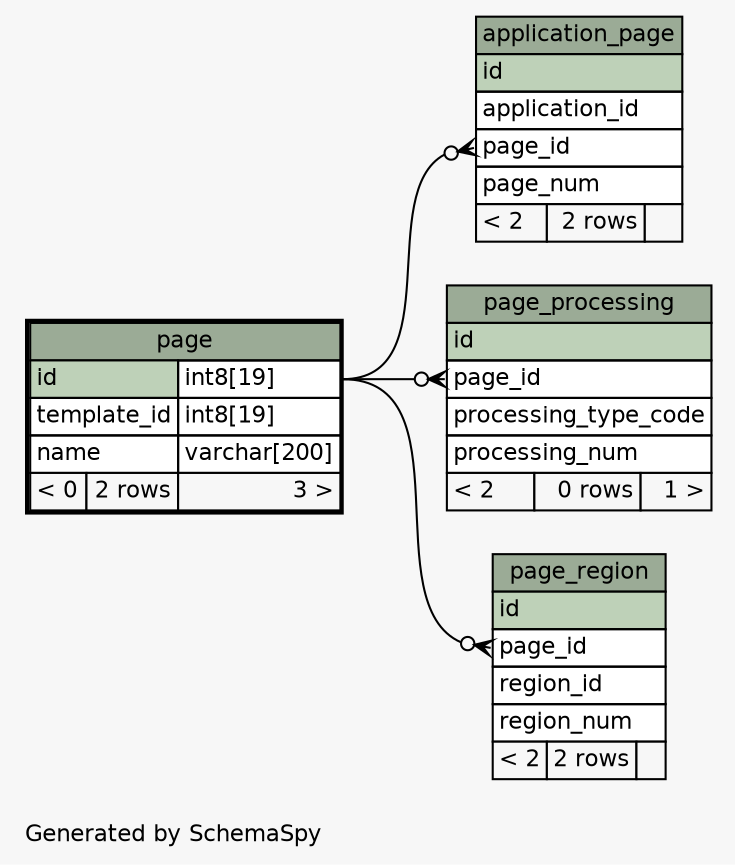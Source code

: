 // dot 2.40.1 on Linux 4.9.6-1-ARCH
// SchemaSpy rev 590
digraph "oneDegreeRelationshipsDiagram" {
  graph [
    rankdir="RL"
    bgcolor="#f7f7f7"
    label="\nGenerated by SchemaSpy"
    labeljust="l"
    nodesep="0.18"
    ranksep="0.46"
    fontname="Helvetica"
    fontsize="11"
  ];
  node [
    fontname="Helvetica"
    fontsize="11"
    shape="plaintext"
  ];
  edge [
    arrowsize="0.8"
  ];
  "application_page":"page_id":w -> "page":"id.type":e [arrowhead=none dir=back arrowtail=crowodot];
  "page_processing":"page_id":w -> "page":"id.type":e [arrowhead=none dir=back arrowtail=crowodot];
  "page_region":"page_id":w -> "page":"id.type":e [arrowhead=none dir=back arrowtail=crowodot];
  "application_page" [
    label=<
    <TABLE BORDER="0" CELLBORDER="1" CELLSPACING="0" BGCOLOR="#ffffff">
      <TR><TD COLSPAN="3" BGCOLOR="#9bab96" ALIGN="CENTER">application_page</TD></TR>
      <TR><TD PORT="id" COLSPAN="3" BGCOLOR="#bed1b8" ALIGN="LEFT">id</TD></TR>
      <TR><TD PORT="application_id" COLSPAN="3" ALIGN="LEFT">application_id</TD></TR>
      <TR><TD PORT="page_id" COLSPAN="3" ALIGN="LEFT">page_id</TD></TR>
      <TR><TD PORT="page_num" COLSPAN="3" ALIGN="LEFT">page_num</TD></TR>
      <TR><TD ALIGN="LEFT" BGCOLOR="#f7f7f7">&lt; 2</TD><TD ALIGN="RIGHT" BGCOLOR="#f7f7f7">2 rows</TD><TD ALIGN="RIGHT" BGCOLOR="#f7f7f7">  </TD></TR>
    </TABLE>>
    URL="application_page.html"
    tooltip="application_page"
  ];
  "page" [
    label=<
    <TABLE BORDER="2" CELLBORDER="1" CELLSPACING="0" BGCOLOR="#ffffff">
      <TR><TD COLSPAN="3" BGCOLOR="#9bab96" ALIGN="CENTER">page</TD></TR>
      <TR><TD PORT="id" COLSPAN="2" BGCOLOR="#bed1b8" ALIGN="LEFT">id</TD><TD PORT="id.type" ALIGN="LEFT">int8[19]</TD></TR>
      <TR><TD PORT="template_id" COLSPAN="2" ALIGN="LEFT">template_id</TD><TD PORT="template_id.type" ALIGN="LEFT">int8[19]</TD></TR>
      <TR><TD PORT="name" COLSPAN="2" ALIGN="LEFT">name</TD><TD PORT="name.type" ALIGN="LEFT">varchar[200]</TD></TR>
      <TR><TD ALIGN="LEFT" BGCOLOR="#f7f7f7">&lt; 0</TD><TD ALIGN="RIGHT" BGCOLOR="#f7f7f7">2 rows</TD><TD ALIGN="RIGHT" BGCOLOR="#f7f7f7">3 &gt;</TD></TR>
    </TABLE>>
    URL="page.html"
    tooltip="page"
  ];
  "page_processing" [
    label=<
    <TABLE BORDER="0" CELLBORDER="1" CELLSPACING="0" BGCOLOR="#ffffff">
      <TR><TD COLSPAN="3" BGCOLOR="#9bab96" ALIGN="CENTER">page_processing</TD></TR>
      <TR><TD PORT="id" COLSPAN="3" BGCOLOR="#bed1b8" ALIGN="LEFT">id</TD></TR>
      <TR><TD PORT="page_id" COLSPAN="3" ALIGN="LEFT">page_id</TD></TR>
      <TR><TD PORT="processing_type_code" COLSPAN="3" ALIGN="LEFT">processing_type_code</TD></TR>
      <TR><TD PORT="processing_num" COLSPAN="3" ALIGN="LEFT">processing_num</TD></TR>
      <TR><TD ALIGN="LEFT" BGCOLOR="#f7f7f7">&lt; 2</TD><TD ALIGN="RIGHT" BGCOLOR="#f7f7f7">0 rows</TD><TD ALIGN="RIGHT" BGCOLOR="#f7f7f7">1 &gt;</TD></TR>
    </TABLE>>
    URL="page_processing.html"
    tooltip="page_processing"
  ];
  "page_region" [
    label=<
    <TABLE BORDER="0" CELLBORDER="1" CELLSPACING="0" BGCOLOR="#ffffff">
      <TR><TD COLSPAN="3" BGCOLOR="#9bab96" ALIGN="CENTER">page_region</TD></TR>
      <TR><TD PORT="id" COLSPAN="3" BGCOLOR="#bed1b8" ALIGN="LEFT">id</TD></TR>
      <TR><TD PORT="page_id" COLSPAN="3" ALIGN="LEFT">page_id</TD></TR>
      <TR><TD PORT="region_id" COLSPAN="3" ALIGN="LEFT">region_id</TD></TR>
      <TR><TD PORT="region_num" COLSPAN="3" ALIGN="LEFT">region_num</TD></TR>
      <TR><TD ALIGN="LEFT" BGCOLOR="#f7f7f7">&lt; 2</TD><TD ALIGN="RIGHT" BGCOLOR="#f7f7f7">2 rows</TD><TD ALIGN="RIGHT" BGCOLOR="#f7f7f7">  </TD></TR>
    </TABLE>>
    URL="page_region.html"
    tooltip="page_region"
  ];
}
